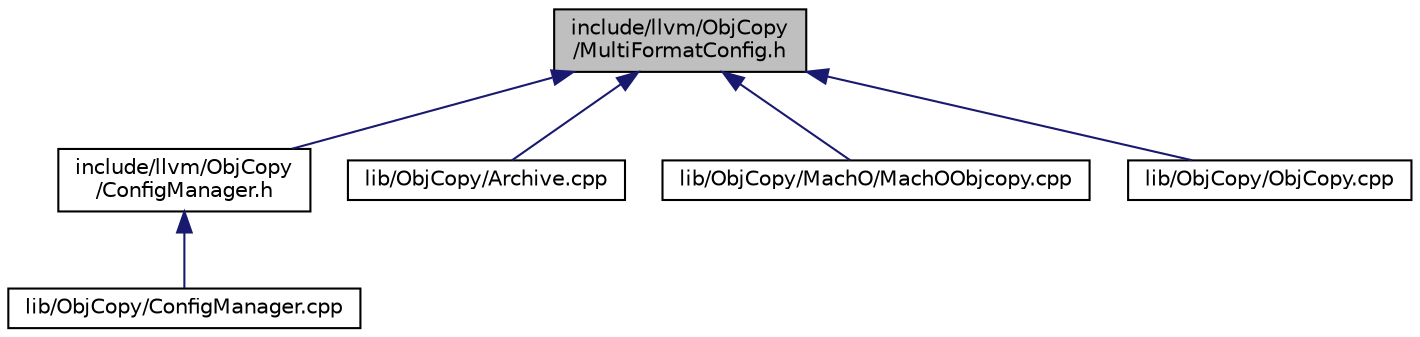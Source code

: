 digraph "include/llvm/ObjCopy/MultiFormatConfig.h"
{
 // LATEX_PDF_SIZE
  bgcolor="transparent";
  edge [fontname="Helvetica",fontsize="10",labelfontname="Helvetica",labelfontsize="10"];
  node [fontname="Helvetica",fontsize="10",shape=record];
  Node1 [label="include/llvm/ObjCopy\l/MultiFormatConfig.h",height=0.2,width=0.4,color="black", fillcolor="grey75", style="filled", fontcolor="black",tooltip=" "];
  Node1 -> Node2 [dir="back",color="midnightblue",fontsize="10",style="solid",fontname="Helvetica"];
  Node2 [label="include/llvm/ObjCopy\l/ConfigManager.h",height=0.2,width=0.4,color="black",URL="$ConfigManager_8h.html",tooltip=" "];
  Node2 -> Node3 [dir="back",color="midnightblue",fontsize="10",style="solid",fontname="Helvetica"];
  Node3 [label="lib/ObjCopy/ConfigManager.cpp",height=0.2,width=0.4,color="black",URL="$ConfigManager_8cpp.html",tooltip=" "];
  Node1 -> Node4 [dir="back",color="midnightblue",fontsize="10",style="solid",fontname="Helvetica"];
  Node4 [label="lib/ObjCopy/Archive.cpp",height=0.2,width=0.4,color="black",URL="$ObjCopy_2Archive_8cpp.html",tooltip=" "];
  Node1 -> Node5 [dir="back",color="midnightblue",fontsize="10",style="solid",fontname="Helvetica"];
  Node5 [label="lib/ObjCopy/MachO/MachOObjcopy.cpp",height=0.2,width=0.4,color="black",URL="$MachOObjcopy_8cpp.html",tooltip=" "];
  Node1 -> Node6 [dir="back",color="midnightblue",fontsize="10",style="solid",fontname="Helvetica"];
  Node6 [label="lib/ObjCopy/ObjCopy.cpp",height=0.2,width=0.4,color="black",URL="$ObjCopy_8cpp.html",tooltip=" "];
}
